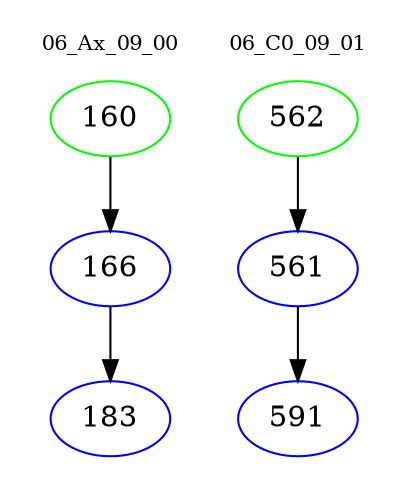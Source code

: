digraph{
subgraph cluster_0 {
color = white
label = "06_Ax_09_00";
fontsize=10;
T0_160 [label="160", color="green"]
T0_160 -> T0_166 [color="black"]
T0_166 [label="166", color="blue"]
T0_166 -> T0_183 [color="black"]
T0_183 [label="183", color="blue"]
}
subgraph cluster_1 {
color = white
label = "06_C0_09_01";
fontsize=10;
T1_562 [label="562", color="green"]
T1_562 -> T1_561 [color="black"]
T1_561 [label="561", color="blue"]
T1_561 -> T1_591 [color="black"]
T1_591 [label="591", color="blue"]
}
}
